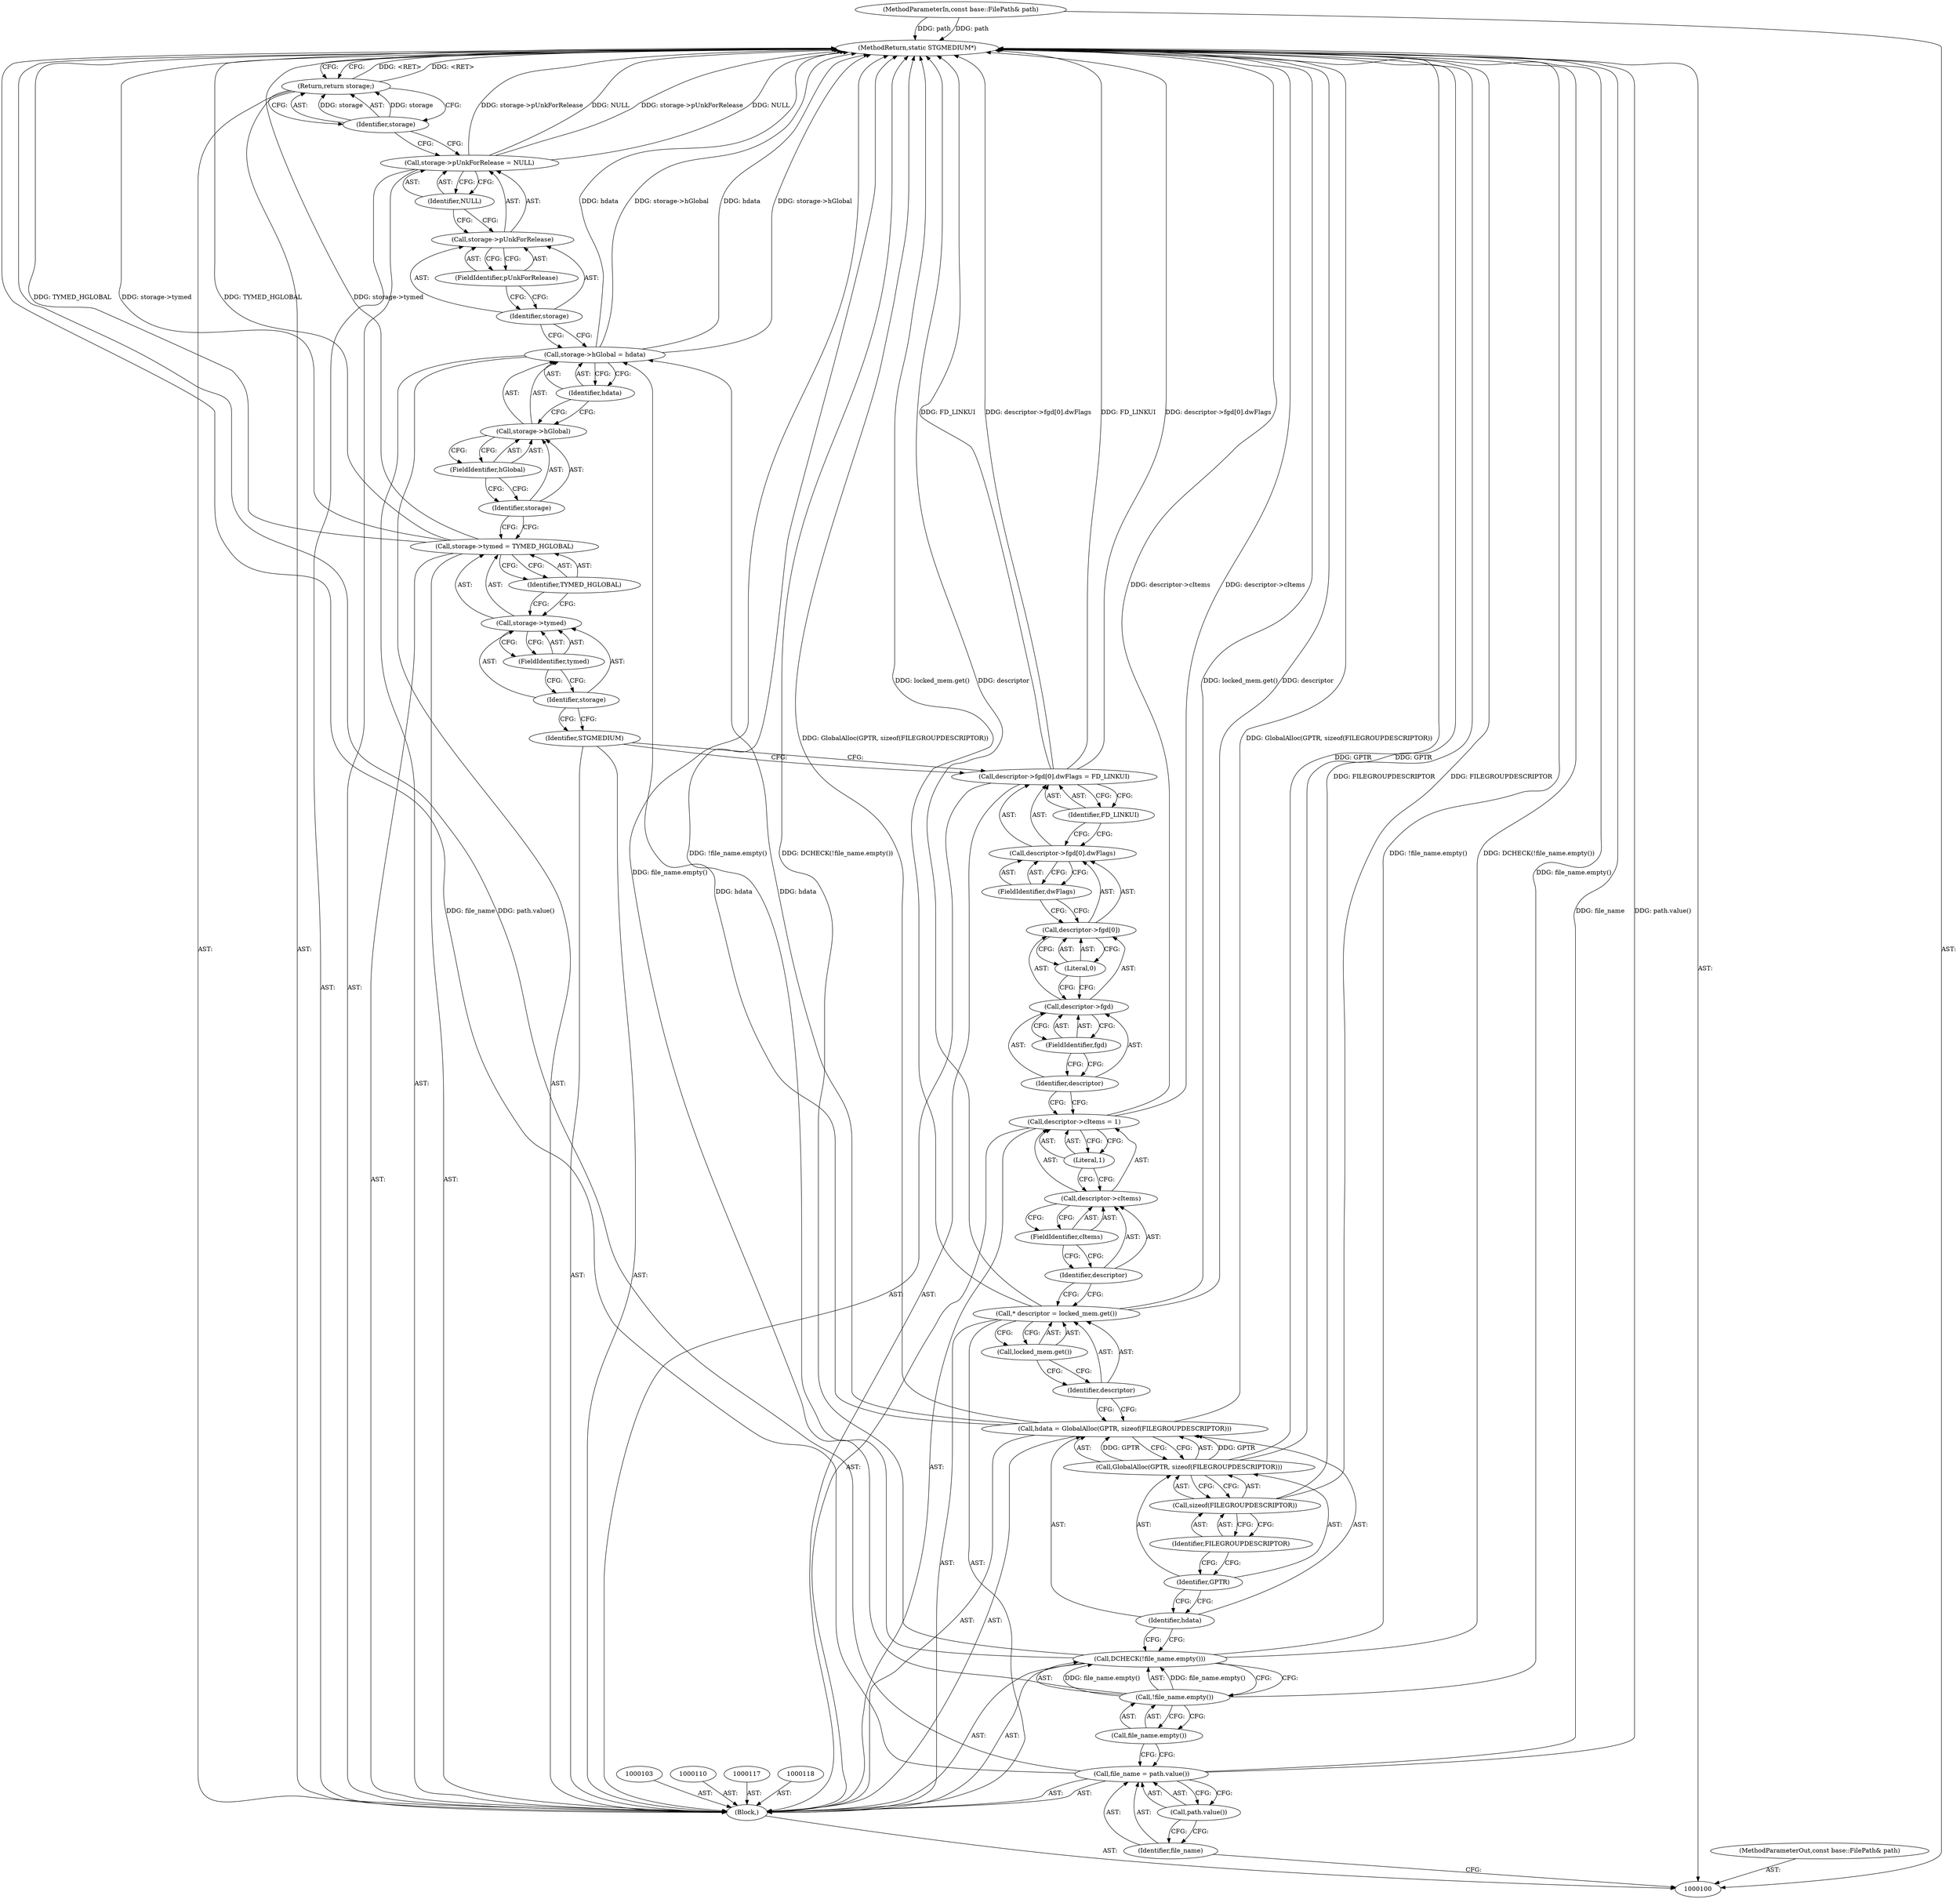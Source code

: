 digraph "0_Chrome_e93dc535728da259ec16d1c3cc393f80b25f64ae_15" {
"1000154" [label="(MethodReturn,static STGMEDIUM*)"];
"1000132" [label="(FieldIdentifier,fgd)"];
"1000133" [label="(Literal,0)"];
"1000127" [label="(Call,descriptor->fgd[0].dwFlags = FD_LINKUI)"];
"1000128" [label="(Call,descriptor->fgd[0].dwFlags)"];
"1000129" [label="(Call,descriptor->fgd[0])"];
"1000130" [label="(Call,descriptor->fgd)"];
"1000131" [label="(Identifier,descriptor)"];
"1000134" [label="(FieldIdentifier,dwFlags)"];
"1000135" [label="(Identifier,FD_LINKUI)"];
"1000136" [label="(Identifier,STGMEDIUM)"];
"1000140" [label="(FieldIdentifier,tymed)"];
"1000141" [label="(Identifier,TYMED_HGLOBAL)"];
"1000137" [label="(Call,storage->tymed = TYMED_HGLOBAL)"];
"1000138" [label="(Call,storage->tymed)"];
"1000139" [label="(Identifier,storage)"];
"1000145" [label="(FieldIdentifier,hGlobal)"];
"1000142" [label="(Call,storage->hGlobal = hdata)"];
"1000143" [label="(Call,storage->hGlobal)"];
"1000144" [label="(Identifier,storage)"];
"1000146" [label="(Identifier,hdata)"];
"1000150" [label="(FieldIdentifier,pUnkForRelease)"];
"1000147" [label="(Call,storage->pUnkForRelease = NULL)"];
"1000148" [label="(Call,storage->pUnkForRelease)"];
"1000149" [label="(Identifier,storage)"];
"1000151" [label="(Identifier,NULL)"];
"1000152" [label="(Return,return storage;)"];
"1000153" [label="(Identifier,storage)"];
"1000102" [label="(Block,)"];
"1000101" [label="(MethodParameterIn,const base::FilePath& path)"];
"1000211" [label="(MethodParameterOut,const base::FilePath& path)"];
"1000104" [label="(Call,file_name = path.value())"];
"1000105" [label="(Identifier,file_name)"];
"1000106" [label="(Call,path.value())"];
"1000108" [label="(Call,!file_name.empty())"];
"1000109" [label="(Call,file_name.empty())"];
"1000107" [label="(Call,DCHECK(!file_name.empty()))"];
"1000111" [label="(Call,hdata = GlobalAlloc(GPTR, sizeof(FILEGROUPDESCRIPTOR)))"];
"1000112" [label="(Identifier,hdata)"];
"1000113" [label="(Call,GlobalAlloc(GPTR, sizeof(FILEGROUPDESCRIPTOR)))"];
"1000114" [label="(Identifier,GPTR)"];
"1000115" [label="(Call,sizeof(FILEGROUPDESCRIPTOR))"];
"1000116" [label="(Identifier,FILEGROUPDESCRIPTOR)"];
"1000119" [label="(Call,* descriptor = locked_mem.get())"];
"1000120" [label="(Identifier,descriptor)"];
"1000121" [label="(Call,locked_mem.get())"];
"1000125" [label="(FieldIdentifier,cItems)"];
"1000126" [label="(Literal,1)"];
"1000122" [label="(Call,descriptor->cItems = 1)"];
"1000123" [label="(Call,descriptor->cItems)"];
"1000124" [label="(Identifier,descriptor)"];
"1000154" -> "1000100"  [label="AST: "];
"1000154" -> "1000152"  [label="CFG: "];
"1000152" -> "1000154"  [label="DDG: <RET>"];
"1000107" -> "1000154"  [label="DDG: !file_name.empty()"];
"1000107" -> "1000154"  [label="DDG: DCHECK(!file_name.empty())"];
"1000104" -> "1000154"  [label="DDG: file_name"];
"1000104" -> "1000154"  [label="DDG: path.value()"];
"1000113" -> "1000154"  [label="DDG: GPTR"];
"1000147" -> "1000154"  [label="DDG: storage->pUnkForRelease"];
"1000147" -> "1000154"  [label="DDG: NULL"];
"1000142" -> "1000154"  [label="DDG: hdata"];
"1000142" -> "1000154"  [label="DDG: storage->hGlobal"];
"1000122" -> "1000154"  [label="DDG: descriptor->cItems"];
"1000137" -> "1000154"  [label="DDG: TYMED_HGLOBAL"];
"1000137" -> "1000154"  [label="DDG: storage->tymed"];
"1000119" -> "1000154"  [label="DDG: locked_mem.get()"];
"1000119" -> "1000154"  [label="DDG: descriptor"];
"1000127" -> "1000154"  [label="DDG: FD_LINKUI"];
"1000127" -> "1000154"  [label="DDG: descriptor->fgd[0].dwFlags"];
"1000111" -> "1000154"  [label="DDG: GlobalAlloc(GPTR, sizeof(FILEGROUPDESCRIPTOR))"];
"1000101" -> "1000154"  [label="DDG: path"];
"1000115" -> "1000154"  [label="DDG: FILEGROUPDESCRIPTOR"];
"1000108" -> "1000154"  [label="DDG: file_name.empty()"];
"1000132" -> "1000130"  [label="AST: "];
"1000132" -> "1000131"  [label="CFG: "];
"1000130" -> "1000132"  [label="CFG: "];
"1000133" -> "1000129"  [label="AST: "];
"1000133" -> "1000130"  [label="CFG: "];
"1000129" -> "1000133"  [label="CFG: "];
"1000127" -> "1000102"  [label="AST: "];
"1000127" -> "1000135"  [label="CFG: "];
"1000128" -> "1000127"  [label="AST: "];
"1000135" -> "1000127"  [label="AST: "];
"1000136" -> "1000127"  [label="CFG: "];
"1000127" -> "1000154"  [label="DDG: FD_LINKUI"];
"1000127" -> "1000154"  [label="DDG: descriptor->fgd[0].dwFlags"];
"1000128" -> "1000127"  [label="AST: "];
"1000128" -> "1000134"  [label="CFG: "];
"1000129" -> "1000128"  [label="AST: "];
"1000134" -> "1000128"  [label="AST: "];
"1000135" -> "1000128"  [label="CFG: "];
"1000129" -> "1000128"  [label="AST: "];
"1000129" -> "1000133"  [label="CFG: "];
"1000130" -> "1000129"  [label="AST: "];
"1000133" -> "1000129"  [label="AST: "];
"1000134" -> "1000129"  [label="CFG: "];
"1000130" -> "1000129"  [label="AST: "];
"1000130" -> "1000132"  [label="CFG: "];
"1000131" -> "1000130"  [label="AST: "];
"1000132" -> "1000130"  [label="AST: "];
"1000133" -> "1000130"  [label="CFG: "];
"1000131" -> "1000130"  [label="AST: "];
"1000131" -> "1000122"  [label="CFG: "];
"1000132" -> "1000131"  [label="CFG: "];
"1000134" -> "1000128"  [label="AST: "];
"1000134" -> "1000129"  [label="CFG: "];
"1000128" -> "1000134"  [label="CFG: "];
"1000135" -> "1000127"  [label="AST: "];
"1000135" -> "1000128"  [label="CFG: "];
"1000127" -> "1000135"  [label="CFG: "];
"1000136" -> "1000102"  [label="AST: "];
"1000136" -> "1000127"  [label="CFG: "];
"1000139" -> "1000136"  [label="CFG: "];
"1000140" -> "1000138"  [label="AST: "];
"1000140" -> "1000139"  [label="CFG: "];
"1000138" -> "1000140"  [label="CFG: "];
"1000141" -> "1000137"  [label="AST: "];
"1000141" -> "1000138"  [label="CFG: "];
"1000137" -> "1000141"  [label="CFG: "];
"1000137" -> "1000102"  [label="AST: "];
"1000137" -> "1000141"  [label="CFG: "];
"1000138" -> "1000137"  [label="AST: "];
"1000141" -> "1000137"  [label="AST: "];
"1000144" -> "1000137"  [label="CFG: "];
"1000137" -> "1000154"  [label="DDG: TYMED_HGLOBAL"];
"1000137" -> "1000154"  [label="DDG: storage->tymed"];
"1000138" -> "1000137"  [label="AST: "];
"1000138" -> "1000140"  [label="CFG: "];
"1000139" -> "1000138"  [label="AST: "];
"1000140" -> "1000138"  [label="AST: "];
"1000141" -> "1000138"  [label="CFG: "];
"1000139" -> "1000138"  [label="AST: "];
"1000139" -> "1000136"  [label="CFG: "];
"1000140" -> "1000139"  [label="CFG: "];
"1000145" -> "1000143"  [label="AST: "];
"1000145" -> "1000144"  [label="CFG: "];
"1000143" -> "1000145"  [label="CFG: "];
"1000142" -> "1000102"  [label="AST: "];
"1000142" -> "1000146"  [label="CFG: "];
"1000143" -> "1000142"  [label="AST: "];
"1000146" -> "1000142"  [label="AST: "];
"1000149" -> "1000142"  [label="CFG: "];
"1000142" -> "1000154"  [label="DDG: hdata"];
"1000142" -> "1000154"  [label="DDG: storage->hGlobal"];
"1000111" -> "1000142"  [label="DDG: hdata"];
"1000143" -> "1000142"  [label="AST: "];
"1000143" -> "1000145"  [label="CFG: "];
"1000144" -> "1000143"  [label="AST: "];
"1000145" -> "1000143"  [label="AST: "];
"1000146" -> "1000143"  [label="CFG: "];
"1000144" -> "1000143"  [label="AST: "];
"1000144" -> "1000137"  [label="CFG: "];
"1000145" -> "1000144"  [label="CFG: "];
"1000146" -> "1000142"  [label="AST: "];
"1000146" -> "1000143"  [label="CFG: "];
"1000142" -> "1000146"  [label="CFG: "];
"1000150" -> "1000148"  [label="AST: "];
"1000150" -> "1000149"  [label="CFG: "];
"1000148" -> "1000150"  [label="CFG: "];
"1000147" -> "1000102"  [label="AST: "];
"1000147" -> "1000151"  [label="CFG: "];
"1000148" -> "1000147"  [label="AST: "];
"1000151" -> "1000147"  [label="AST: "];
"1000153" -> "1000147"  [label="CFG: "];
"1000147" -> "1000154"  [label="DDG: storage->pUnkForRelease"];
"1000147" -> "1000154"  [label="DDG: NULL"];
"1000148" -> "1000147"  [label="AST: "];
"1000148" -> "1000150"  [label="CFG: "];
"1000149" -> "1000148"  [label="AST: "];
"1000150" -> "1000148"  [label="AST: "];
"1000151" -> "1000148"  [label="CFG: "];
"1000149" -> "1000148"  [label="AST: "];
"1000149" -> "1000142"  [label="CFG: "];
"1000150" -> "1000149"  [label="CFG: "];
"1000151" -> "1000147"  [label="AST: "];
"1000151" -> "1000148"  [label="CFG: "];
"1000147" -> "1000151"  [label="CFG: "];
"1000152" -> "1000102"  [label="AST: "];
"1000152" -> "1000153"  [label="CFG: "];
"1000153" -> "1000152"  [label="AST: "];
"1000154" -> "1000152"  [label="CFG: "];
"1000152" -> "1000154"  [label="DDG: <RET>"];
"1000153" -> "1000152"  [label="DDG: storage"];
"1000153" -> "1000152"  [label="AST: "];
"1000153" -> "1000147"  [label="CFG: "];
"1000152" -> "1000153"  [label="CFG: "];
"1000153" -> "1000152"  [label="DDG: storage"];
"1000102" -> "1000100"  [label="AST: "];
"1000103" -> "1000102"  [label="AST: "];
"1000104" -> "1000102"  [label="AST: "];
"1000107" -> "1000102"  [label="AST: "];
"1000110" -> "1000102"  [label="AST: "];
"1000111" -> "1000102"  [label="AST: "];
"1000117" -> "1000102"  [label="AST: "];
"1000118" -> "1000102"  [label="AST: "];
"1000119" -> "1000102"  [label="AST: "];
"1000122" -> "1000102"  [label="AST: "];
"1000127" -> "1000102"  [label="AST: "];
"1000136" -> "1000102"  [label="AST: "];
"1000137" -> "1000102"  [label="AST: "];
"1000142" -> "1000102"  [label="AST: "];
"1000147" -> "1000102"  [label="AST: "];
"1000152" -> "1000102"  [label="AST: "];
"1000101" -> "1000100"  [label="AST: "];
"1000101" -> "1000154"  [label="DDG: path"];
"1000211" -> "1000100"  [label="AST: "];
"1000104" -> "1000102"  [label="AST: "];
"1000104" -> "1000106"  [label="CFG: "];
"1000105" -> "1000104"  [label="AST: "];
"1000106" -> "1000104"  [label="AST: "];
"1000109" -> "1000104"  [label="CFG: "];
"1000104" -> "1000154"  [label="DDG: file_name"];
"1000104" -> "1000154"  [label="DDG: path.value()"];
"1000105" -> "1000104"  [label="AST: "];
"1000105" -> "1000100"  [label="CFG: "];
"1000106" -> "1000105"  [label="CFG: "];
"1000106" -> "1000104"  [label="AST: "];
"1000106" -> "1000105"  [label="CFG: "];
"1000104" -> "1000106"  [label="CFG: "];
"1000108" -> "1000107"  [label="AST: "];
"1000108" -> "1000109"  [label="CFG: "];
"1000109" -> "1000108"  [label="AST: "];
"1000107" -> "1000108"  [label="CFG: "];
"1000108" -> "1000154"  [label="DDG: file_name.empty()"];
"1000108" -> "1000107"  [label="DDG: file_name.empty()"];
"1000109" -> "1000108"  [label="AST: "];
"1000109" -> "1000104"  [label="CFG: "];
"1000108" -> "1000109"  [label="CFG: "];
"1000107" -> "1000102"  [label="AST: "];
"1000107" -> "1000108"  [label="CFG: "];
"1000108" -> "1000107"  [label="AST: "];
"1000112" -> "1000107"  [label="CFG: "];
"1000107" -> "1000154"  [label="DDG: !file_name.empty()"];
"1000107" -> "1000154"  [label="DDG: DCHECK(!file_name.empty())"];
"1000108" -> "1000107"  [label="DDG: file_name.empty()"];
"1000111" -> "1000102"  [label="AST: "];
"1000111" -> "1000113"  [label="CFG: "];
"1000112" -> "1000111"  [label="AST: "];
"1000113" -> "1000111"  [label="AST: "];
"1000120" -> "1000111"  [label="CFG: "];
"1000111" -> "1000154"  [label="DDG: GlobalAlloc(GPTR, sizeof(FILEGROUPDESCRIPTOR))"];
"1000113" -> "1000111"  [label="DDG: GPTR"];
"1000111" -> "1000142"  [label="DDG: hdata"];
"1000112" -> "1000111"  [label="AST: "];
"1000112" -> "1000107"  [label="CFG: "];
"1000114" -> "1000112"  [label="CFG: "];
"1000113" -> "1000111"  [label="AST: "];
"1000113" -> "1000115"  [label="CFG: "];
"1000114" -> "1000113"  [label="AST: "];
"1000115" -> "1000113"  [label="AST: "];
"1000111" -> "1000113"  [label="CFG: "];
"1000113" -> "1000154"  [label="DDG: GPTR"];
"1000113" -> "1000111"  [label="DDG: GPTR"];
"1000114" -> "1000113"  [label="AST: "];
"1000114" -> "1000112"  [label="CFG: "];
"1000116" -> "1000114"  [label="CFG: "];
"1000115" -> "1000113"  [label="AST: "];
"1000115" -> "1000116"  [label="CFG: "];
"1000116" -> "1000115"  [label="AST: "];
"1000113" -> "1000115"  [label="CFG: "];
"1000115" -> "1000154"  [label="DDG: FILEGROUPDESCRIPTOR"];
"1000116" -> "1000115"  [label="AST: "];
"1000116" -> "1000114"  [label="CFG: "];
"1000115" -> "1000116"  [label="CFG: "];
"1000119" -> "1000102"  [label="AST: "];
"1000119" -> "1000121"  [label="CFG: "];
"1000120" -> "1000119"  [label="AST: "];
"1000121" -> "1000119"  [label="AST: "];
"1000124" -> "1000119"  [label="CFG: "];
"1000119" -> "1000154"  [label="DDG: locked_mem.get()"];
"1000119" -> "1000154"  [label="DDG: descriptor"];
"1000120" -> "1000119"  [label="AST: "];
"1000120" -> "1000111"  [label="CFG: "];
"1000121" -> "1000120"  [label="CFG: "];
"1000121" -> "1000119"  [label="AST: "];
"1000121" -> "1000120"  [label="CFG: "];
"1000119" -> "1000121"  [label="CFG: "];
"1000125" -> "1000123"  [label="AST: "];
"1000125" -> "1000124"  [label="CFG: "];
"1000123" -> "1000125"  [label="CFG: "];
"1000126" -> "1000122"  [label="AST: "];
"1000126" -> "1000123"  [label="CFG: "];
"1000122" -> "1000126"  [label="CFG: "];
"1000122" -> "1000102"  [label="AST: "];
"1000122" -> "1000126"  [label="CFG: "];
"1000123" -> "1000122"  [label="AST: "];
"1000126" -> "1000122"  [label="AST: "];
"1000131" -> "1000122"  [label="CFG: "];
"1000122" -> "1000154"  [label="DDG: descriptor->cItems"];
"1000123" -> "1000122"  [label="AST: "];
"1000123" -> "1000125"  [label="CFG: "];
"1000124" -> "1000123"  [label="AST: "];
"1000125" -> "1000123"  [label="AST: "];
"1000126" -> "1000123"  [label="CFG: "];
"1000124" -> "1000123"  [label="AST: "];
"1000124" -> "1000119"  [label="CFG: "];
"1000125" -> "1000124"  [label="CFG: "];
}
